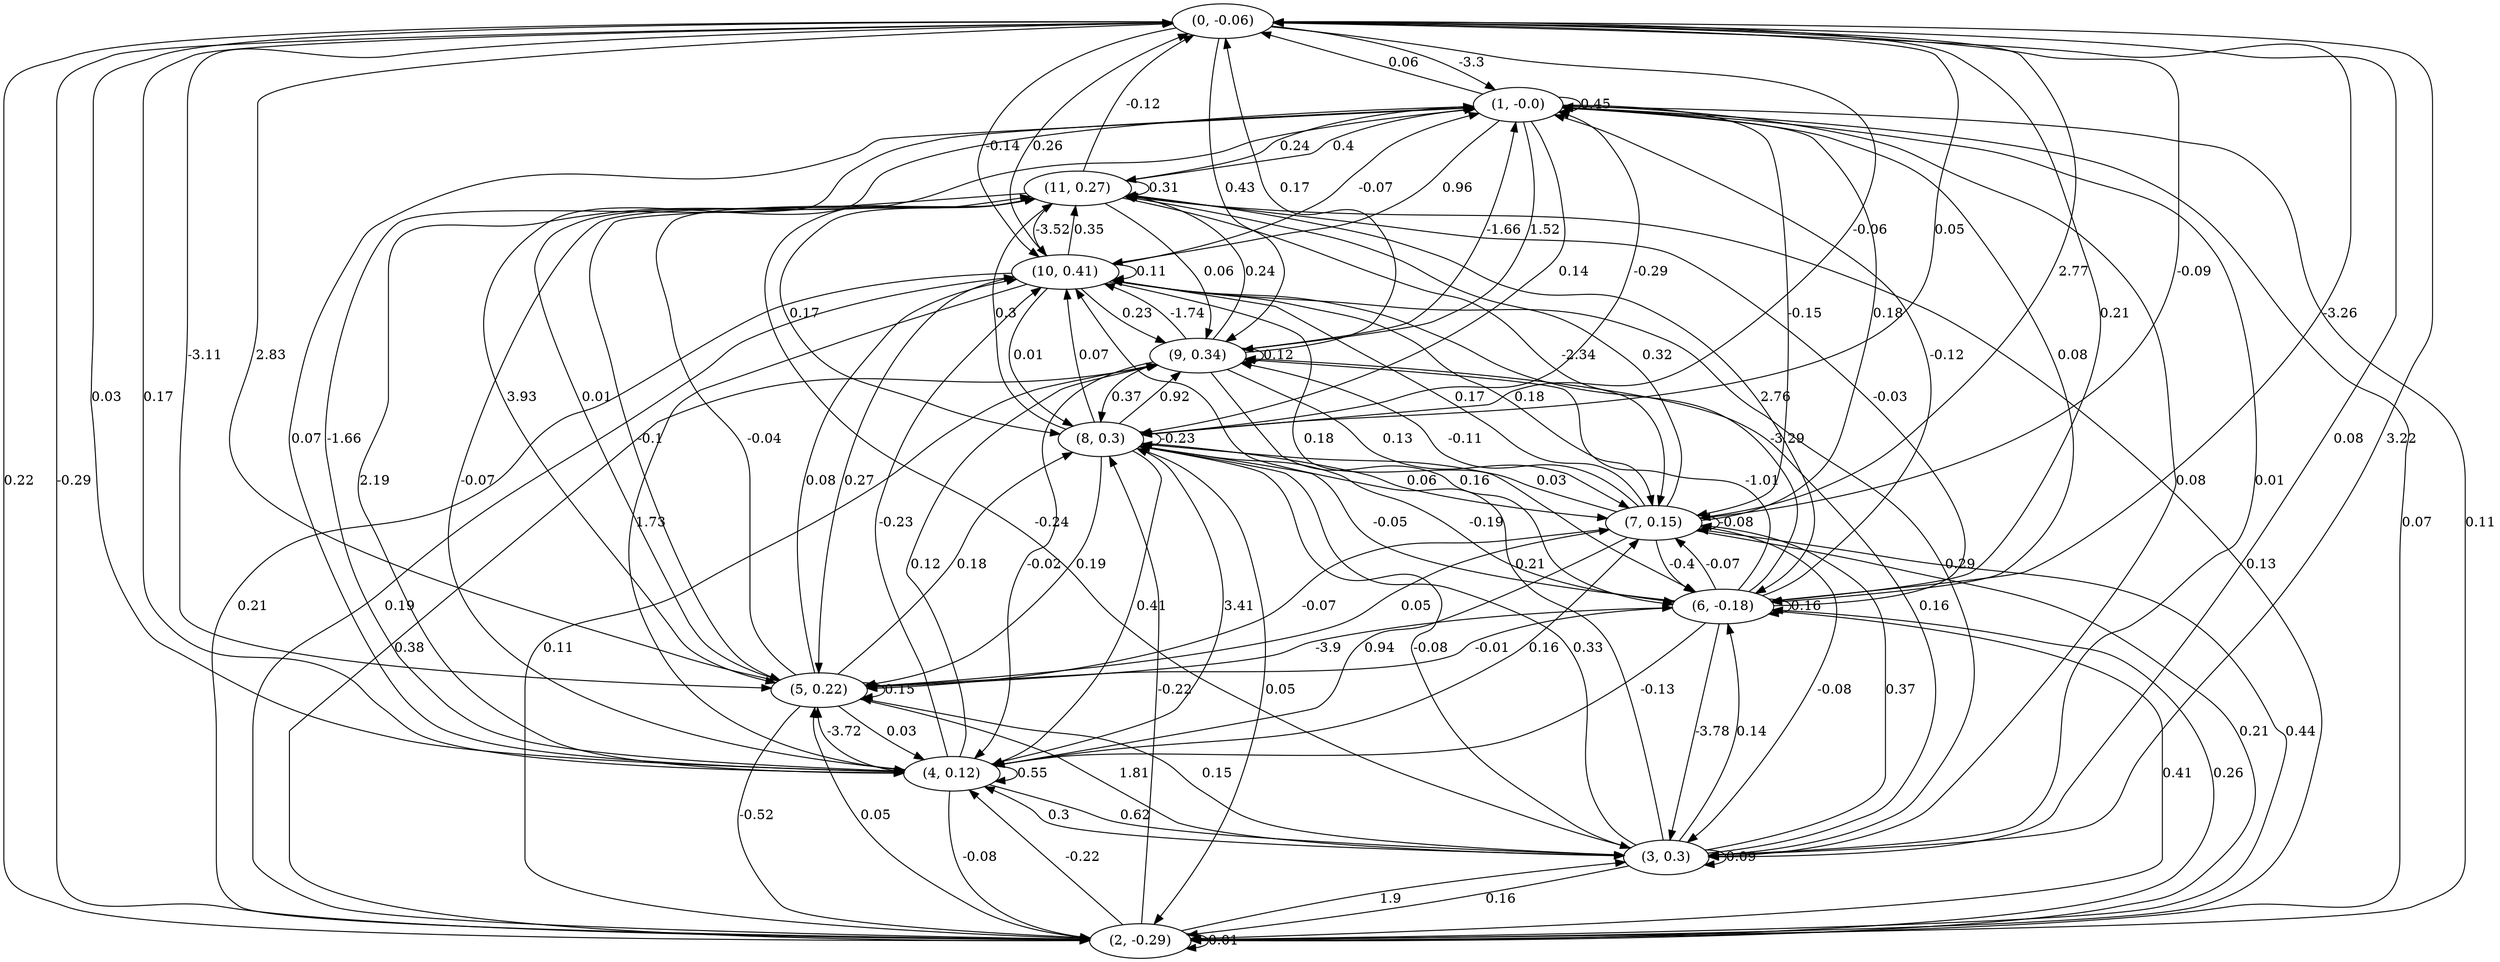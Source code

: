 digraph {
    0 [ label = "(0, -0.06)" ]
    1 [ label = "(1, -0.0)" ]
    2 [ label = "(2, -0.29)" ]
    3 [ label = "(3, 0.3)" ]
    4 [ label = "(4, 0.12)" ]
    5 [ label = "(5, 0.22)" ]
    6 [ label = "(6, -0.18)" ]
    7 [ label = "(7, 0.15)" ]
    8 [ label = "(8, 0.3)" ]
    9 [ label = "(9, 0.34)" ]
    10 [ label = "(10, 0.41)" ]
    11 [ label = "(11, 0.27)" ]
    1 -> 1 [ label = "0.45" ]
    2 -> 2 [ label = "0.01" ]
    3 -> 3 [ label = "0.09" ]
    4 -> 4 [ label = "0.55" ]
    5 -> 5 [ label = "0.15" ]
    6 -> 6 [ label = "0.16" ]
    7 -> 7 [ label = "-0.08" ]
    8 -> 8 [ label = "-0.23" ]
    9 -> 9 [ label = "0.12" ]
    10 -> 10 [ label = "0.11" ]
    11 -> 11 [ label = "0.31" ]
    1 -> 0 [ label = "0.06" ]
    2 -> 0 [ label = "-0.29" ]
    3 -> 0 [ label = "3.22" ]
    4 -> 0 [ label = "0.17" ]
    5 -> 0 [ label = "2.83" ]
    6 -> 0 [ label = "-3.26" ]
    7 -> 0 [ label = "2.77" ]
    8 -> 0 [ label = "0.05" ]
    9 -> 0 [ label = "0.17" ]
    10 -> 0 [ label = "0.26" ]
    11 -> 0 [ label = "-0.12" ]
    0 -> 1 [ label = "-3.3" ]
    2 -> 1 [ label = "0.11" ]
    3 -> 1 [ label = "0.01" ]
    4 -> 1 [ label = "-1.66" ]
    5 -> 1 [ label = "0.01" ]
    6 -> 1 [ label = "-0.12" ]
    7 -> 1 [ label = "0.18" ]
    8 -> 1 [ label = "-0.29" ]
    9 -> 1 [ label = "-1.66" ]
    10 -> 1 [ label = "-0.07" ]
    11 -> 1 [ label = "0.24" ]
    0 -> 2 [ label = "0.22" ]
    1 -> 2 [ label = "0.07" ]
    3 -> 2 [ label = "0.16" ]
    4 -> 2 [ label = "-0.08" ]
    5 -> 2 [ label = "-0.52" ]
    6 -> 2 [ label = "0.41" ]
    7 -> 2 [ label = "0.21" ]
    8 -> 2 [ label = "0.05" ]
    9 -> 2 [ label = "0.38" ]
    10 -> 2 [ label = "0.21" ]
    0 -> 3 [ label = "0.08" ]
    1 -> 3 [ label = "0.08" ]
    2 -> 3 [ label = "1.9" ]
    4 -> 3 [ label = "0.62" ]
    5 -> 3 [ label = "1.81" ]
    6 -> 3 [ label = "-3.78" ]
    7 -> 3 [ label = "-0.08" ]
    8 -> 3 [ label = "-0.08" ]
    10 -> 3 [ label = "0.29" ]
    0 -> 4 [ label = "0.03" ]
    1 -> 4 [ label = "0.07" ]
    2 -> 4 [ label = "-0.22" ]
    3 -> 4 [ label = "0.3" ]
    5 -> 4 [ label = "0.03" ]
    6 -> 4 [ label = "-0.13" ]
    7 -> 4 [ label = "0.94" ]
    8 -> 4 [ label = "0.41" ]
    9 -> 4 [ label = "-0.02" ]
    10 -> 4 [ label = "1.73" ]
    11 -> 4 [ label = "2.19" ]
    0 -> 5 [ label = "-3.11" ]
    1 -> 5 [ label = "3.93" ]
    2 -> 5 [ label = "0.05" ]
    3 -> 5 [ label = "0.15" ]
    4 -> 5 [ label = "-3.72" ]
    6 -> 5 [ label = "-0.01" ]
    7 -> 5 [ label = "-0.07" ]
    8 -> 5 [ label = "0.19" ]
    10 -> 5 [ label = "0.27" ]
    11 -> 5 [ label = "-0.1" ]
    0 -> 6 [ label = "0.21" ]
    1 -> 6 [ label = "0.08" ]
    2 -> 6 [ label = "0.26" ]
    3 -> 6 [ label = "0.14" ]
    5 -> 6 [ label = "-3.9" ]
    7 -> 6 [ label = "-0.4" ]
    8 -> 6 [ label = "-0.19" ]
    9 -> 6 [ label = "0.16" ]
    10 -> 6 [ label = "0.18" ]
    11 -> 6 [ label = "2.76" ]
    0 -> 7 [ label = "-0.09" ]
    1 -> 7 [ label = "-0.15" ]
    2 -> 7 [ label = "0.44" ]
    3 -> 7 [ label = "0.37" ]
    4 -> 7 [ label = "0.16" ]
    5 -> 7 [ label = "0.05" ]
    6 -> 7 [ label = "-0.07" ]
    8 -> 7 [ label = "0.06" ]
    9 -> 7 [ label = "0.13" ]
    10 -> 7 [ label = "0.18" ]
    11 -> 7 [ label = "-2.34" ]
    0 -> 8 [ label = "-0.06" ]
    1 -> 8 [ label = "0.14" ]
    2 -> 8 [ label = "-0.22" ]
    3 -> 8 [ label = "0.33" ]
    4 -> 8 [ label = "3.41" ]
    5 -> 8 [ label = "0.18" ]
    6 -> 8 [ label = "-0.05" ]
    7 -> 8 [ label = "0.03" ]
    9 -> 8 [ label = "0.37" ]
    10 -> 8 [ label = "0.01" ]
    11 -> 8 [ label = "0.17" ]
    0 -> 9 [ label = "0.43" ]
    1 -> 9 [ label = "1.52" ]
    2 -> 9 [ label = "0.11" ]
    3 -> 9 [ label = "0.16" ]
    4 -> 9 [ label = "0.12" ]
    6 -> 9 [ label = "-1.01" ]
    7 -> 9 [ label = "-0.11" ]
    8 -> 9 [ label = "0.92" ]
    10 -> 9 [ label = "0.23" ]
    11 -> 9 [ label = "0.06" ]
    0 -> 10 [ label = "-0.14" ]
    1 -> 10 [ label = "0.96" ]
    2 -> 10 [ label = "0.19" ]
    3 -> 10 [ label = "0.21" ]
    4 -> 10 [ label = "-0.23" ]
    5 -> 10 [ label = "0.08" ]
    6 -> 10 [ label = "-3.29" ]
    7 -> 10 [ label = "0.17" ]
    8 -> 10 [ label = "0.07" ]
    9 -> 10 [ label = "-1.74" ]
    11 -> 10 [ label = "-3.52" ]
    1 -> 11 [ label = "0.4" ]
    2 -> 11 [ label = "0.13" ]
    3 -> 11 [ label = "-0.24" ]
    4 -> 11 [ label = "-0.07" ]
    5 -> 11 [ label = "-0.04" ]
    6 -> 11 [ label = "-0.03" ]
    7 -> 11 [ label = "0.32" ]
    8 -> 11 [ label = "0.3" ]
    9 -> 11 [ label = "0.24" ]
    10 -> 11 [ label = "0.35" ]
}


